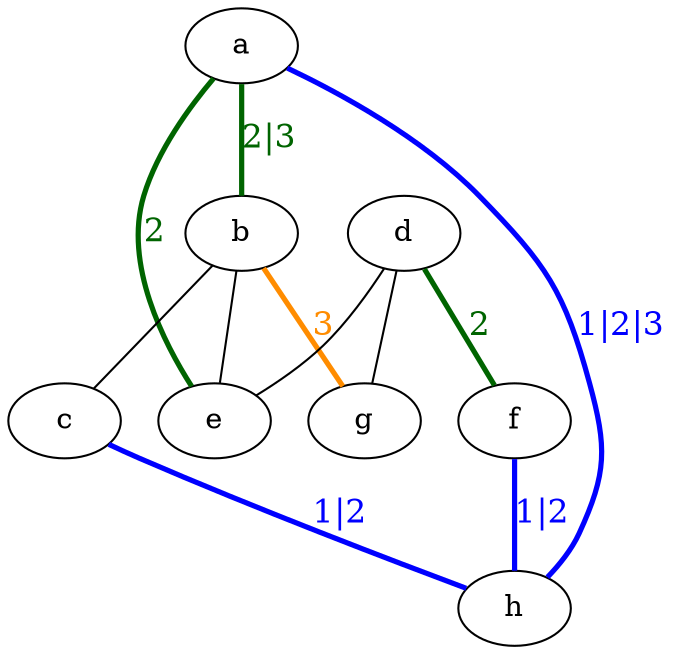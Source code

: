 strict graph "Excise 04 Task 17 Graph 04" {
	a
		a -- b [label="2|3", color=darkgreen, fontcolor=darkgreen, fontsize=16, penwidth=2.5]
		a -- h
		a -- e [label="2", color=darkgreen, fontcolor=darkgreen, fontsize=16, penwidth=2.5]
	b
		b -- g [label="3", color=darkorange, fontcolor=darkorange, fontsize=16, penwidth=2.5]
		b -- c
		b -- e
		b -- a
	c
		c -- h
		c -- b
	d
		d -- f
		d -- e
		d -- g
	e
		e -- a
		e -- b
		e -- d
	f
		f -- d [label="2", color=darkgreen, fontcolor=darkgreen, fontsize=16, penwidth=2.5]
		f -- h
	g
		g -- b
		g -- d
	h
		h -- c [label="1|2", color=blue, fontcolor=blue, fontsize=16, penwidth=2.5]
		h -- a [label="1|2|3", color=blue, fontcolor=blue, fontsize=16, penwidth=2.5]
		h -- f [label="1|2", color=blue, fontcolor=blue, fontsize=16, penwidth=2.5]
}